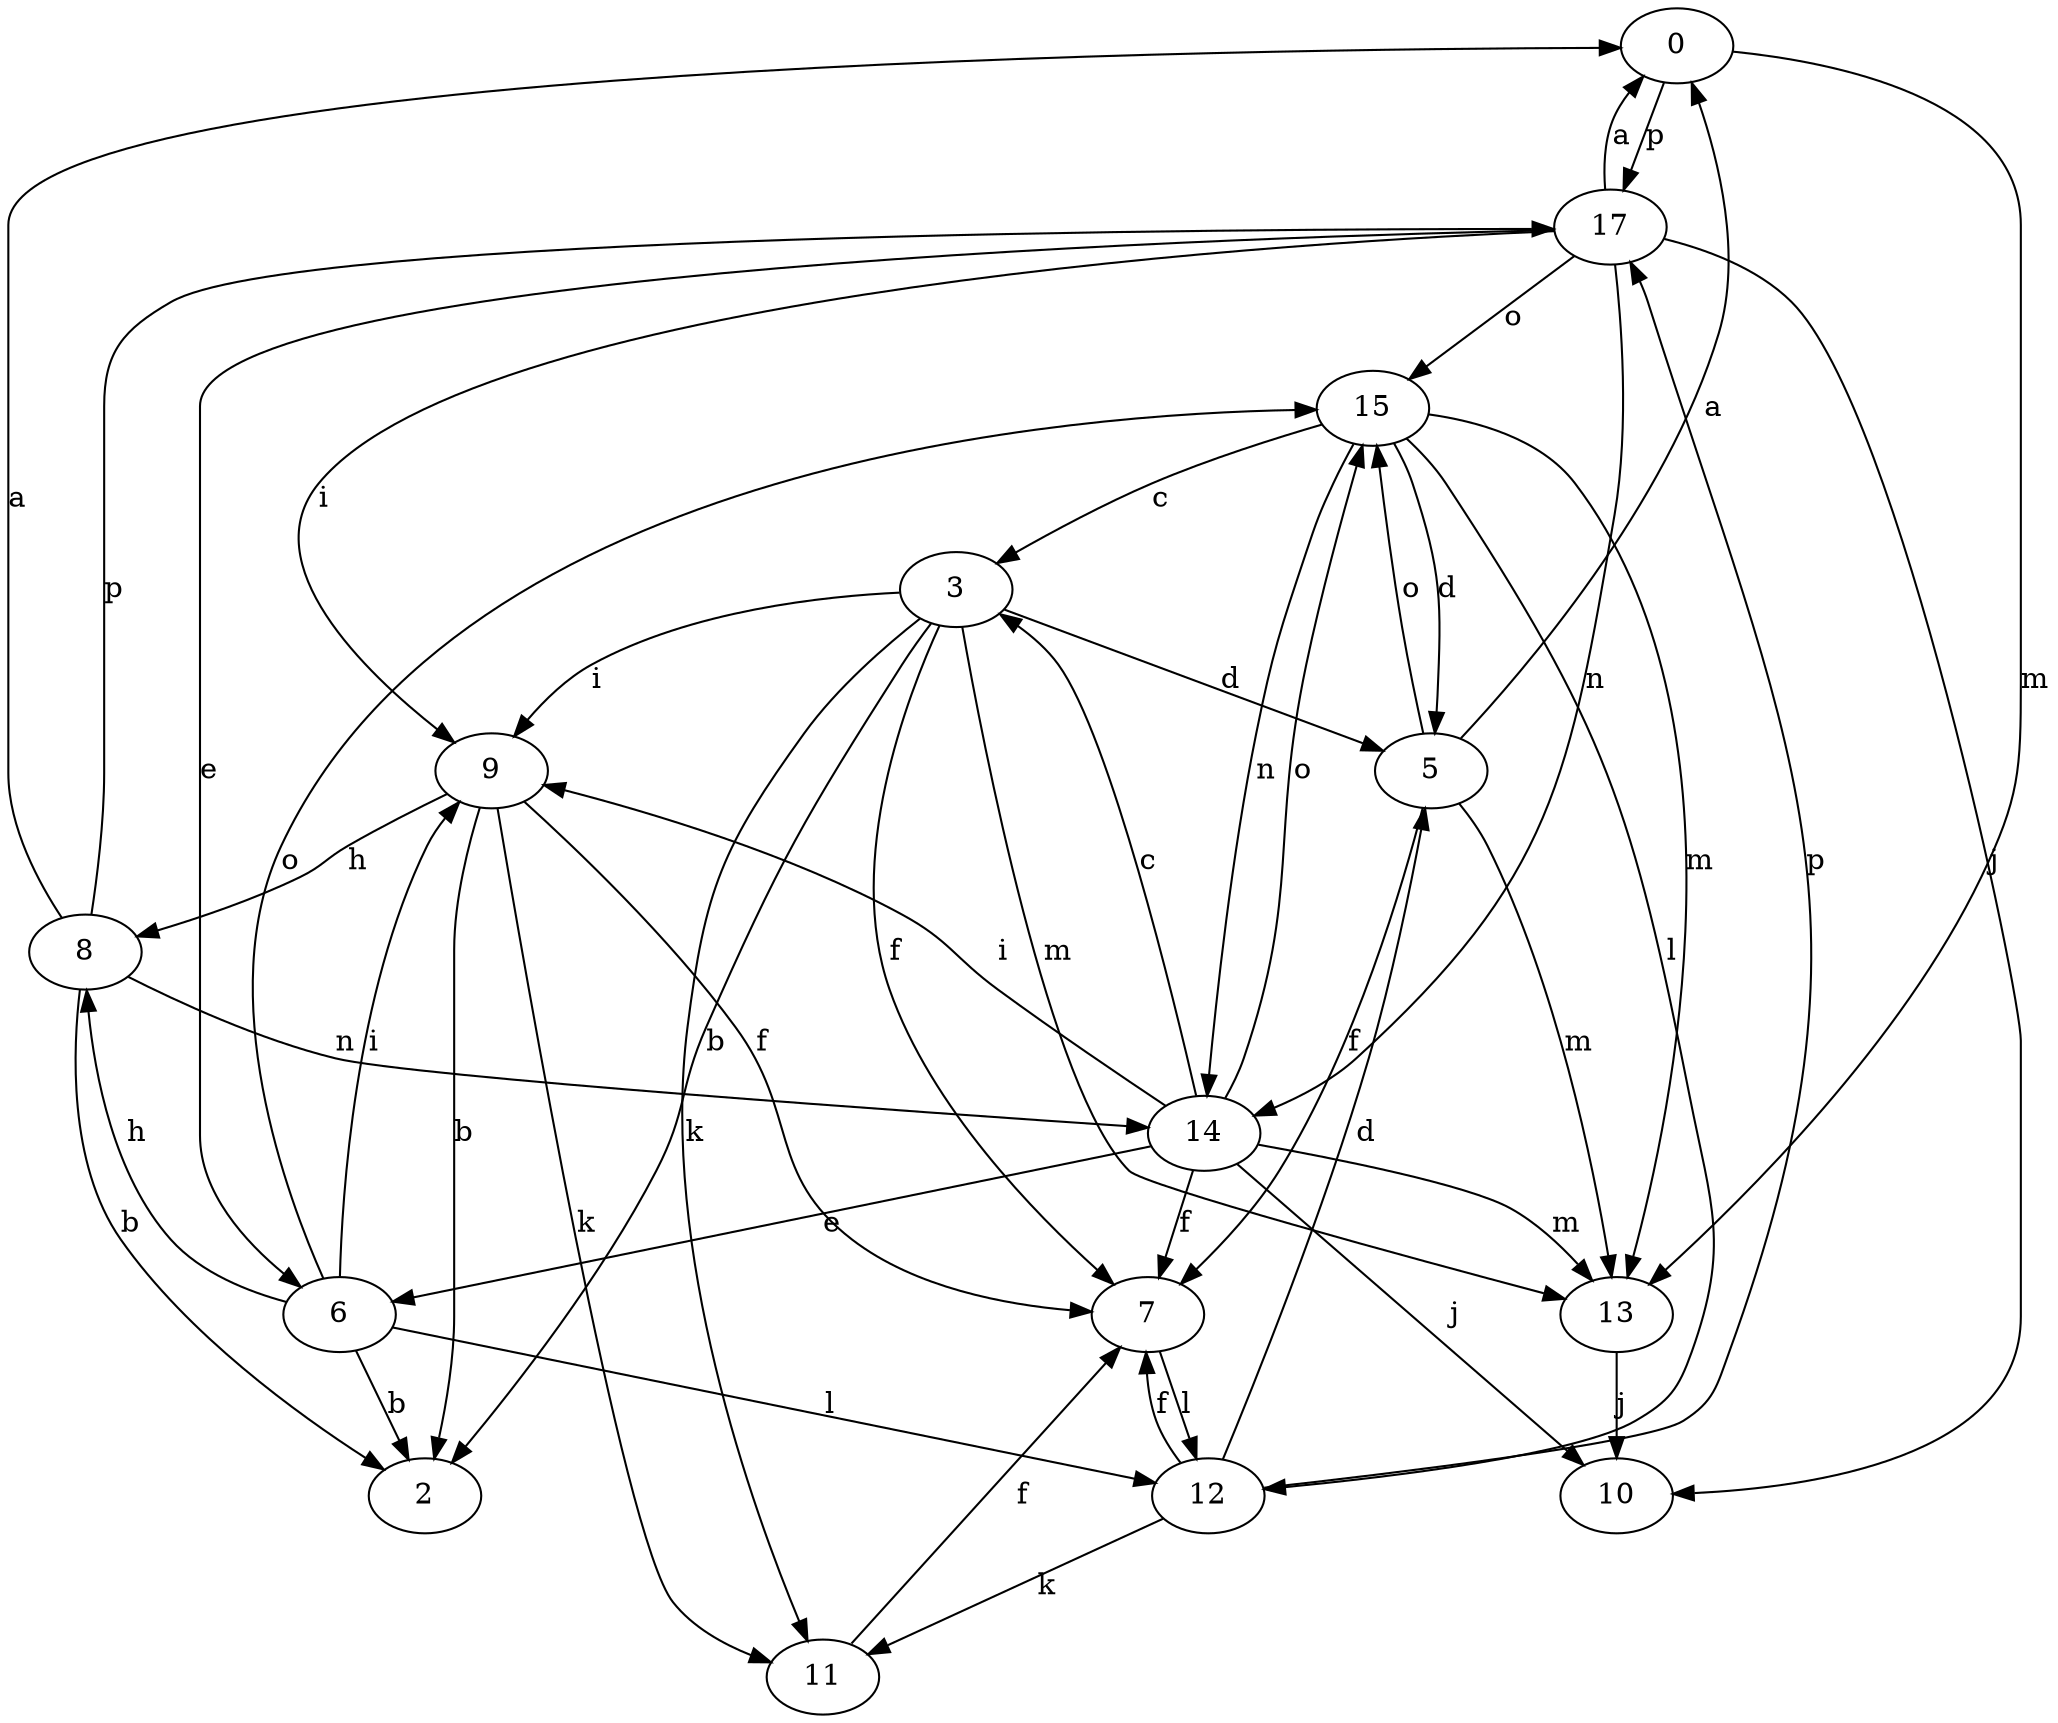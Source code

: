 strict digraph  {
0;
2;
3;
5;
6;
7;
8;
9;
10;
11;
12;
13;
14;
15;
17;
0 -> 13  [label=m];
0 -> 17  [label=p];
3 -> 2  [label=b];
3 -> 5  [label=d];
3 -> 7  [label=f];
3 -> 9  [label=i];
3 -> 11  [label=k];
3 -> 13  [label=m];
5 -> 0  [label=a];
5 -> 7  [label=f];
5 -> 13  [label=m];
5 -> 15  [label=o];
6 -> 2  [label=b];
6 -> 8  [label=h];
6 -> 9  [label=i];
6 -> 12  [label=l];
6 -> 15  [label=o];
7 -> 12  [label=l];
8 -> 0  [label=a];
8 -> 2  [label=b];
8 -> 14  [label=n];
8 -> 17  [label=p];
9 -> 2  [label=b];
9 -> 7  [label=f];
9 -> 8  [label=h];
9 -> 11  [label=k];
11 -> 7  [label=f];
12 -> 5  [label=d];
12 -> 7  [label=f];
12 -> 11  [label=k];
12 -> 17  [label=p];
13 -> 10  [label=j];
14 -> 3  [label=c];
14 -> 6  [label=e];
14 -> 7  [label=f];
14 -> 9  [label=i];
14 -> 10  [label=j];
14 -> 13  [label=m];
14 -> 15  [label=o];
15 -> 3  [label=c];
15 -> 5  [label=d];
15 -> 12  [label=l];
15 -> 13  [label=m];
15 -> 14  [label=n];
17 -> 0  [label=a];
17 -> 6  [label=e];
17 -> 9  [label=i];
17 -> 10  [label=j];
17 -> 14  [label=n];
17 -> 15  [label=o];
}
